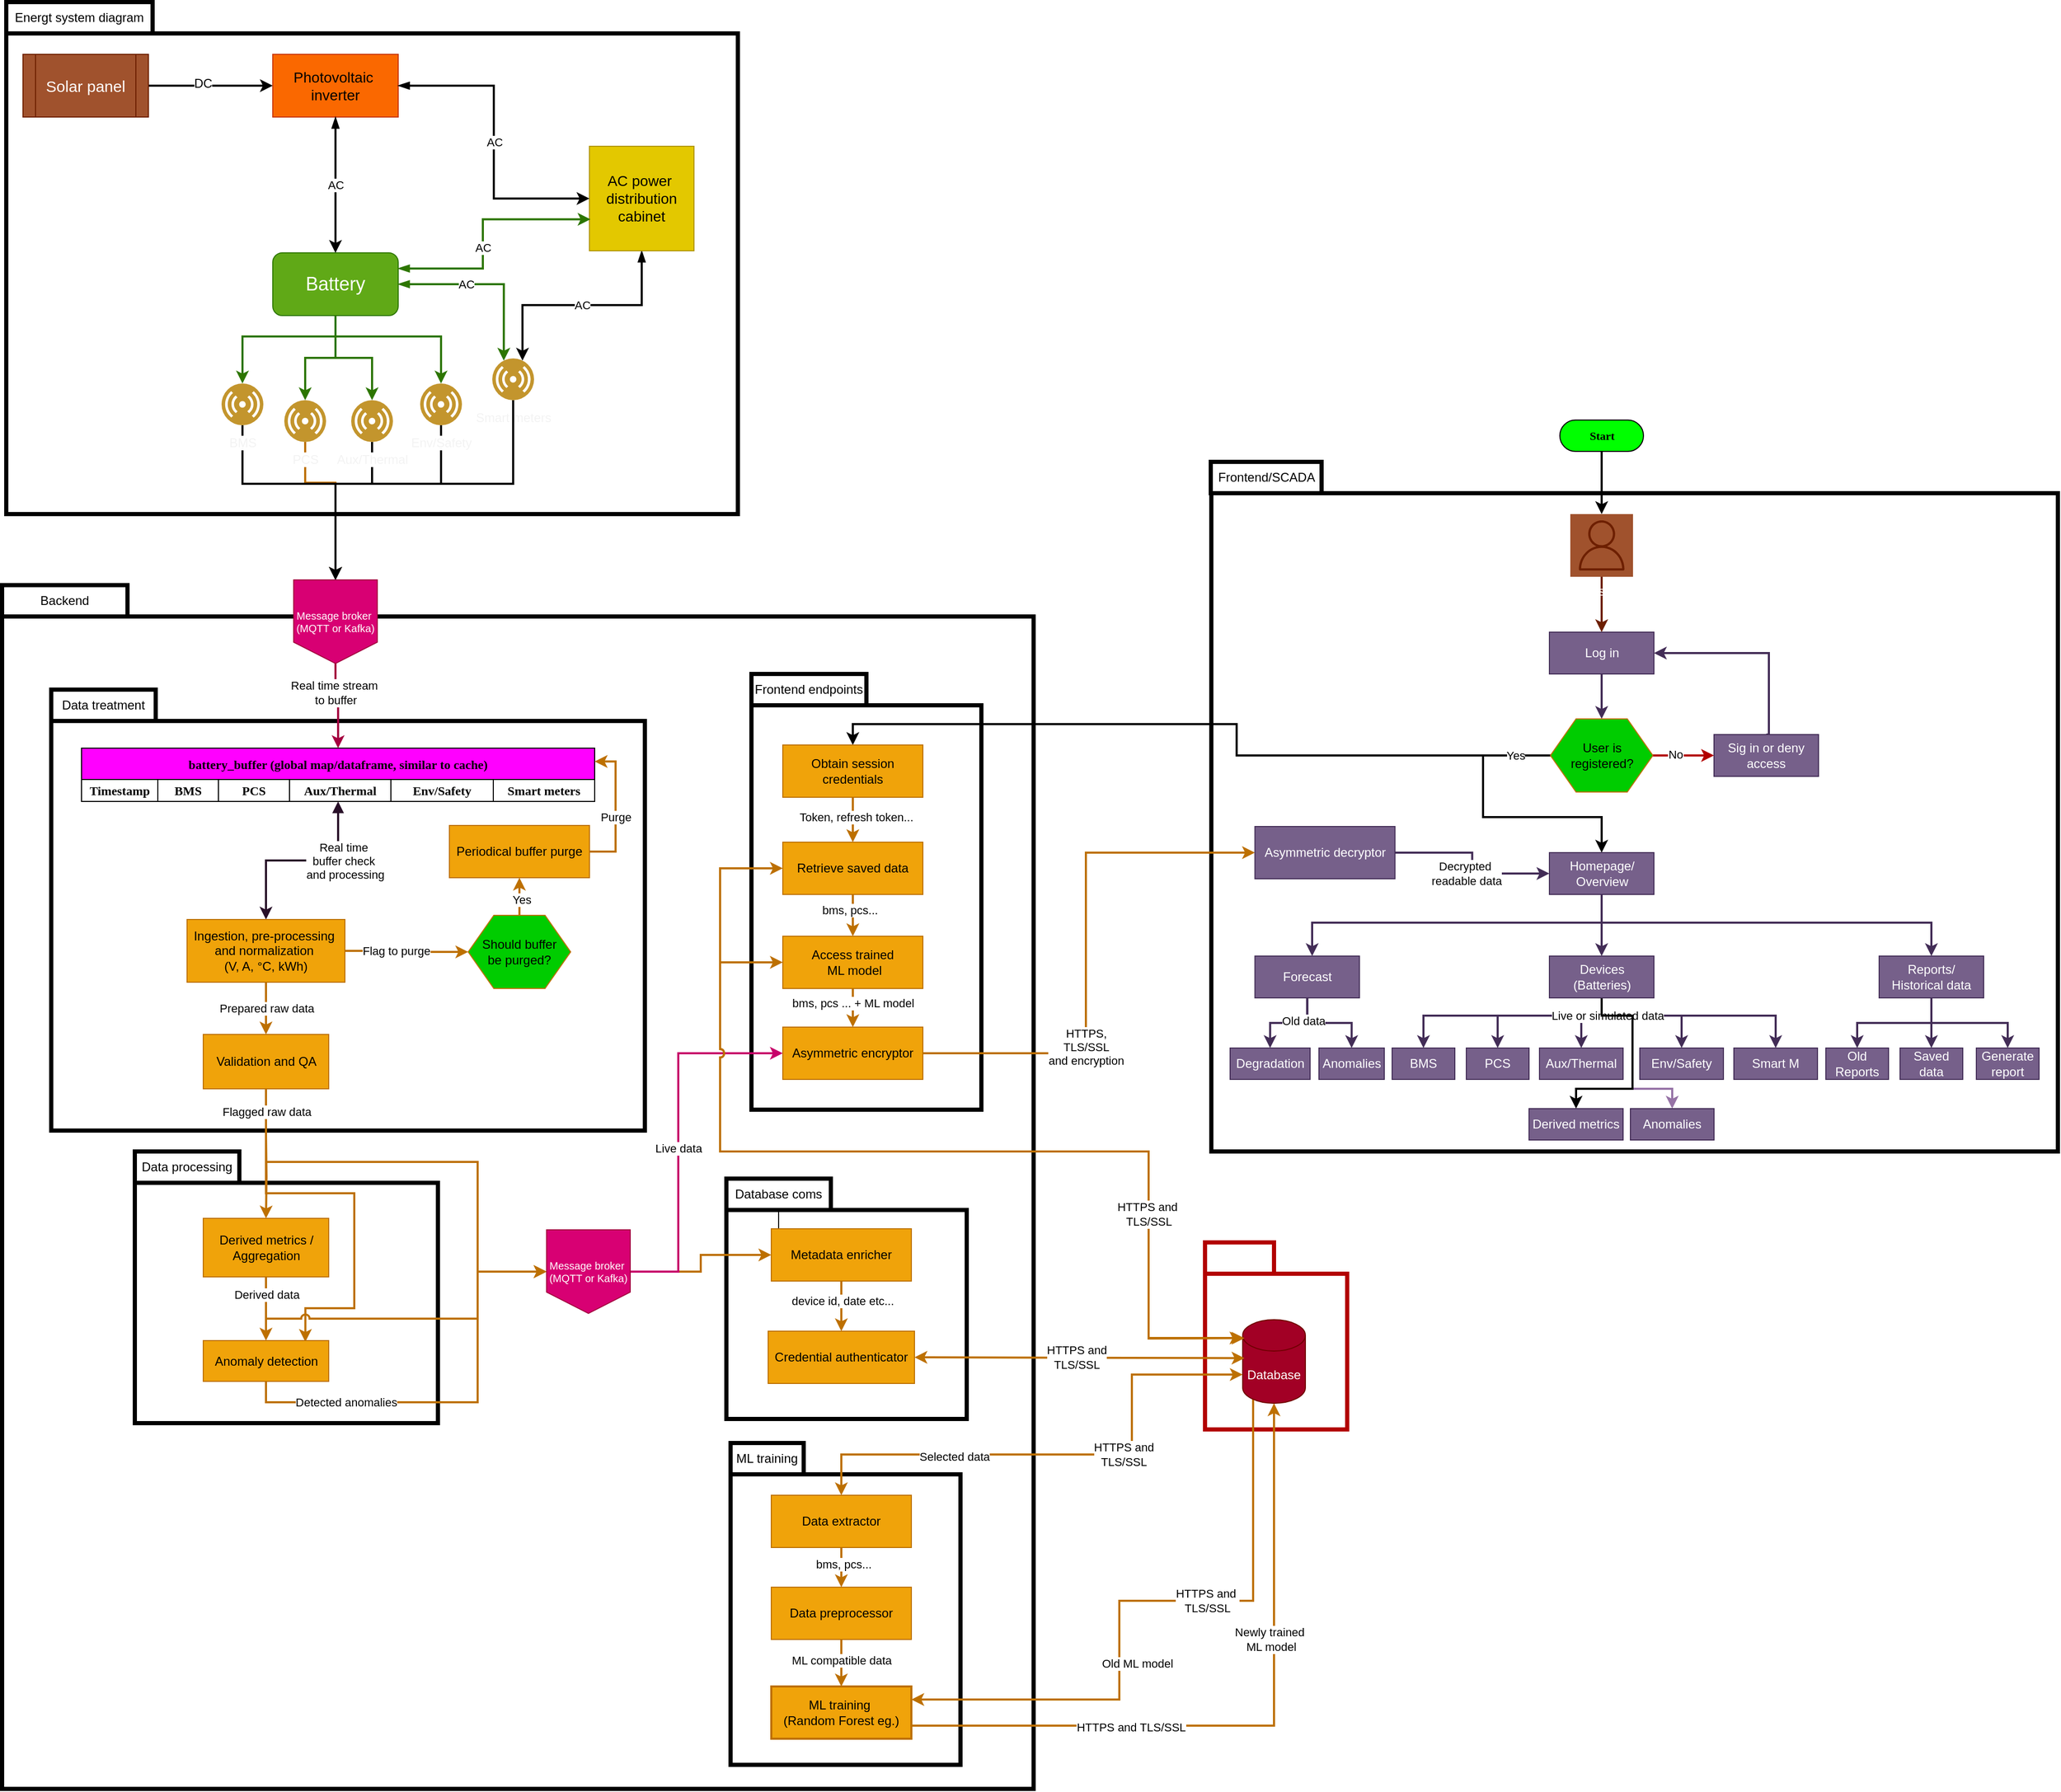 <mxfile version="27.0.9">
  <diagram id="Y-wKTUxhbntM-42to69_" name="Page-1">
    <mxGraphModel dx="764" dy="522" grid="1" gridSize="10" guides="1" tooltips="1" connect="1" arrows="1" fold="1" page="1" pageScale="1" pageWidth="850" pageHeight="1100" background="none" math="0" shadow="0">
      <root>
        <mxCell id="0" />
        <mxCell id="1" parent="0" />
        <mxCell id="5ADZpt155D_v8VnB1yTr-1" value="" style="rounded=0;whiteSpace=wrap;html=1;fillColor=none;strokeColor=light-dark(#000000,#AAB318);strokeWidth=4;" vertex="1" parent="1">
          <mxGeometry x="320" y="808" width="987" height="1122" as="geometry" />
        </mxCell>
        <mxCell id="5ADZpt155D_v8VnB1yTr-2" value="" style="rounded=0;whiteSpace=wrap;html=1;fillColor=none;strokeColor=light-dark(#000000,#FAFF2C);strokeWidth=4;" vertex="1" parent="1">
          <mxGeometry x="1017" y="1629" width="220" height="278" as="geometry" />
        </mxCell>
        <mxCell id="5ADZpt155D_v8VnB1yTr-3" value="ML training" style="rounded=0;whiteSpace=wrap;html=1;fillColor=default;strokeColor=light-dark(#000000,#ECF821);strokeWidth=4;" vertex="1" parent="1">
          <mxGeometry x="1017" y="1599" width="70" height="30" as="geometry" />
        </mxCell>
        <mxCell id="5ADZpt155D_v8VnB1yTr-4" value="" style="rounded=0;whiteSpace=wrap;html=1;fillColor=none;strokeColor=light-dark(#000000,#FAFF2C);strokeWidth=4;" vertex="1" parent="1">
          <mxGeometry x="1037" y="893" width="220" height="387" as="geometry" />
        </mxCell>
        <mxCell id="5ADZpt155D_v8VnB1yTr-5" value="Frontend endpoints" style="rounded=0;whiteSpace=wrap;html=1;fillColor=default;strokeColor=light-dark(#000000,#ECF821);strokeWidth=4;" vertex="1" parent="1">
          <mxGeometry x="1037" y="863" width="110" height="30" as="geometry" />
        </mxCell>
        <mxCell id="5ADZpt155D_v8VnB1yTr-6" value="" style="rounded=0;whiteSpace=wrap;html=1;fillColor=none;strokeColor=default;strokeWidth=4;" vertex="1" parent="1">
          <mxGeometry x="1477" y="690" width="810" height="630" as="geometry" />
        </mxCell>
        <mxCell id="5ADZpt155D_v8VnB1yTr-7" value="" style="rounded=0;whiteSpace=wrap;html=1;fillColor=none;strokeColor=#B20000;strokeWidth=4;fontColor=#ffffff;" vertex="1" parent="1">
          <mxGeometry x="1471" y="1437" width="136" height="149" as="geometry" />
        </mxCell>
        <mxCell id="5ADZpt155D_v8VnB1yTr-8" value="Database" style="rounded=0;whiteSpace=wrap;html=1;fillColor=none;strokeColor=#B20000;strokeWidth=4;fontColor=#ffffff;" vertex="1" parent="1">
          <mxGeometry x="1471" y="1407" width="66" height="30" as="geometry" />
        </mxCell>
        <mxCell id="5ADZpt155D_v8VnB1yTr-9" value="" style="rounded=0;whiteSpace=wrap;html=1;fillColor=none;strokeColor=light-dark(#000000,#FAFF2C);strokeWidth=4;" vertex="1" parent="1">
          <mxGeometry x="1013" y="1376" width="230" height="200" as="geometry" />
        </mxCell>
        <mxCell id="5ADZpt155D_v8VnB1yTr-10" value="" style="edgeStyle=orthogonalEdgeStyle;rounded=0;orthogonalLoop=1;jettySize=auto;html=1;" edge="1" parent="1" source="5ADZpt155D_v8VnB1yTr-11" target="5ADZpt155D_v8VnB1yTr-81">
          <mxGeometry relative="1" as="geometry" />
        </mxCell>
        <mxCell id="5ADZpt155D_v8VnB1yTr-11" value="Database coms" style="rounded=0;whiteSpace=wrap;html=1;fillColor=default;strokeColor=light-dark(#000000,#ECF821);strokeWidth=4;" vertex="1" parent="1">
          <mxGeometry x="1013" y="1346" width="100" height="30" as="geometry" />
        </mxCell>
        <mxCell id="5ADZpt155D_v8VnB1yTr-12" style="edgeStyle=orthogonalEdgeStyle;rounded=0;orthogonalLoop=1;jettySize=auto;html=1;strokeColor=light-dark(#BD7000,#C7006A);strokeWidth=2;entryX=0;entryY=0.5;entryDx=0;entryDy=0;" edge="1" parent="1" source="5ADZpt155D_v8VnB1yTr-60" target="5ADZpt155D_v8VnB1yTr-74">
          <mxGeometry relative="1" as="geometry">
            <mxPoint x="837" y="1410" as="targetPoint" />
            <Array as="points">
              <mxPoint x="572" y="1330" />
              <mxPoint x="775" y="1330" />
              <mxPoint x="775" y="1435" />
            </Array>
          </mxGeometry>
        </mxCell>
        <mxCell id="5ADZpt155D_v8VnB1yTr-13" value="" style="rounded=0;whiteSpace=wrap;html=1;fillColor=none;strokeColor=light-dark(#000000,#FAFF2C);strokeWidth=4;" vertex="1" parent="1">
          <mxGeometry x="447" y="1350" width="290" height="230" as="geometry" />
        </mxCell>
        <mxCell id="5ADZpt155D_v8VnB1yTr-14" value="Data processing" style="rounded=0;whiteSpace=wrap;html=1;fillColor=default;strokeColor=light-dark(#000000,#ECF821);strokeWidth=4;" vertex="1" parent="1">
          <mxGeometry x="447" y="1320" width="100" height="30" as="geometry" />
        </mxCell>
        <mxCell id="5ADZpt155D_v8VnB1yTr-15" value="" style="rounded=0;whiteSpace=wrap;html=1;fillColor=none;strokeColor=light-dark(#000000,#FAFF2C);strokeWidth=4;" vertex="1" parent="1">
          <mxGeometry x="367" y="908" width="568" height="392" as="geometry" />
        </mxCell>
        <mxCell id="5ADZpt155D_v8VnB1yTr-16" value="Data treatment" style="rounded=0;whiteSpace=wrap;html=1;fillColor=default;strokeColor=light-dark(#000000,#ECF821);strokeWidth=4;" vertex="1" parent="1">
          <mxGeometry x="367" y="878" width="100" height="30" as="geometry" />
        </mxCell>
        <mxCell id="5ADZpt155D_v8VnB1yTr-17" value="" style="rounded=0;whiteSpace=wrap;html=1;fillColor=none;strokeColor=light-dark(#000000,#00FF04);strokeWidth=4;" vertex="1" parent="1">
          <mxGeometry x="324" y="250" width="700" height="460" as="geometry" />
        </mxCell>
        <mxCell id="5ADZpt155D_v8VnB1yTr-18" style="edgeStyle=orthogonalEdgeStyle;rounded=0;orthogonalLoop=1;jettySize=auto;html=1;entryX=0.5;entryY=0;entryDx=0;entryDy=0;strokeColor=light-dark(#000000,#C2932E);strokeWidth=2;" edge="1" parent="1" source="5ADZpt155D_v8VnB1yTr-19" target="5ADZpt155D_v8VnB1yTr-42">
          <mxGeometry relative="1" as="geometry">
            <Array as="points">
              <mxPoint x="550" y="681" />
              <mxPoint x="639" y="681" />
            </Array>
          </mxGeometry>
        </mxCell>
        <mxCell id="5ADZpt155D_v8VnB1yTr-19" value="BMS" style="image;aspect=fixed;perimeter=ellipsePerimeter;html=1;align=center;shadow=0;dashed=0;fontColor=#F3F3F3;labelBackgroundColor=default;fontSize=12;spacingTop=3;image=img/lib/ibm/users/sensor.svg;" vertex="1" parent="1">
          <mxGeometry x="530" y="585" width="40" height="40" as="geometry" />
        </mxCell>
        <mxCell id="5ADZpt155D_v8VnB1yTr-20" style="edgeStyle=orthogonalEdgeStyle;rounded=0;orthogonalLoop=1;jettySize=auto;html=1;entryX=0.5;entryY=0;entryDx=0;entryDy=0;strokeWidth=2;fillColor=#f0a30a;strokeColor=light-dark(#BD7000,#C2932E);" edge="1" parent="1" source="5ADZpt155D_v8VnB1yTr-21" target="5ADZpt155D_v8VnB1yTr-42">
          <mxGeometry relative="1" as="geometry">
            <Array as="points">
              <mxPoint x="610" y="680" />
              <mxPoint x="639" y="680" />
            </Array>
          </mxGeometry>
        </mxCell>
        <mxCell id="5ADZpt155D_v8VnB1yTr-21" value="PCS" style="image;aspect=fixed;perimeter=ellipsePerimeter;html=1;align=center;shadow=0;dashed=0;fontColor=#F3F3F3;labelBackgroundColor=default;fontSize=12;spacingTop=3;image=img/lib/ibm/users/sensor.svg;" vertex="1" parent="1">
          <mxGeometry x="590" y="601" width="40" height="40" as="geometry" />
        </mxCell>
        <mxCell id="5ADZpt155D_v8VnB1yTr-22" style="edgeStyle=orthogonalEdgeStyle;rounded=0;orthogonalLoop=1;jettySize=auto;html=1;entryX=0.5;entryY=0;entryDx=0;entryDy=0;strokeColor=light-dark(#000000,#C2932E);strokeWidth=2;" edge="1" parent="1" source="5ADZpt155D_v8VnB1yTr-23" target="5ADZpt155D_v8VnB1yTr-42">
          <mxGeometry relative="1" as="geometry">
            <Array as="points">
              <mxPoint x="607" y="681" />
              <mxPoint x="572" y="681" />
            </Array>
          </mxGeometry>
        </mxCell>
        <mxCell id="5ADZpt155D_v8VnB1yTr-23" value="Aux/Thermal" style="image;aspect=fixed;perimeter=ellipsePerimeter;html=1;align=center;shadow=0;dashed=0;fontColor=#F3F3F3;labelBackgroundColor=default;fontSize=12;spacingTop=3;image=img/lib/ibm/users/sensor.svg;" vertex="1" parent="1">
          <mxGeometry x="654" y="601" width="40" height="40" as="geometry" />
        </mxCell>
        <mxCell id="5ADZpt155D_v8VnB1yTr-24" style="edgeStyle=orthogonalEdgeStyle;rounded=0;orthogonalLoop=1;jettySize=auto;html=1;entryX=0.5;entryY=0;entryDx=0;entryDy=0;strokeColor=light-dark(#000000,#C2932E);strokeWidth=2;" edge="1" parent="1" source="5ADZpt155D_v8VnB1yTr-25" target="5ADZpt155D_v8VnB1yTr-42">
          <mxGeometry relative="1" as="geometry">
            <Array as="points">
              <mxPoint x="673" y="681" />
              <mxPoint x="572" y="681" />
            </Array>
          </mxGeometry>
        </mxCell>
        <mxCell id="5ADZpt155D_v8VnB1yTr-25" value="Env/Safety" style="image;aspect=fixed;perimeter=ellipsePerimeter;html=1;align=center;shadow=0;dashed=0;fontColor=#F3F3F3;labelBackgroundColor=default;fontSize=12;spacingTop=3;image=img/lib/ibm/users/sensor.svg;" vertex="1" parent="1">
          <mxGeometry x="720" y="585" width="40" height="40" as="geometry" />
        </mxCell>
        <mxCell id="5ADZpt155D_v8VnB1yTr-26" value="Smart meters" style="image;aspect=fixed;perimeter=ellipsePerimeter;html=1;align=center;shadow=0;dashed=0;fontColor=#F3F3F3;labelBackgroundColor=default;fontSize=12;spacingTop=3;image=img/lib/ibm/users/sensor.svg;" vertex="1" parent="1">
          <mxGeometry x="789" y="561" width="40" height="40" as="geometry" />
        </mxCell>
        <mxCell id="5ADZpt155D_v8VnB1yTr-27" value="Real time&amp;nbsp;&lt;div&gt;buffer check&amp;nbsp;&lt;/div&gt;&lt;div&gt;and processing&lt;/div&gt;" style="edgeStyle=orthogonalEdgeStyle;rounded=0;orthogonalLoop=1;jettySize=auto;html=1;entryX=0.5;entryY=0;entryDx=0;entryDy=0;strokeColor=light-dark(#291029,#FF00FF);strokeWidth=2;startArrow=block;startFill=1;" edge="1" parent="1" source="5ADZpt155D_v8VnB1yTr-28" target="5ADZpt155D_v8VnB1yTr-46">
          <mxGeometry x="-0.379" y="-5" relative="1" as="geometry">
            <mxPoint x="6" y="5" as="offset" />
          </mxGeometry>
        </mxCell>
        <mxCell id="5ADZpt155D_v8VnB1yTr-28" value="battery_buffer (global map/dataframe, similar to cache)" style="shape=table;startSize=30;container=1;collapsible=0;childLayout=tableLayout;strokeColor=default;fontSize=12;fillColor=#FF00FF;fontFamily=Tahoma;fontStyle=1;strokeWidth=1;" vertex="1" parent="1">
          <mxGeometry x="396" y="934" width="491" height="51" as="geometry" />
        </mxCell>
        <mxCell id="5ADZpt155D_v8VnB1yTr-29" value="" style="shape=tableRow;horizontal=0;startSize=0;swimlaneHead=0;swimlaneBody=0;strokeColor=inherit;top=0;left=0;bottom=0;right=0;collapsible=0;dropTarget=0;fillColor=none;points=[[0,0.5],[1,0.5]];portConstraint=eastwest;fontSize=12;fontFamily=Tahoma;fontStyle=1" vertex="1" parent="5ADZpt155D_v8VnB1yTr-28">
          <mxGeometry y="30" width="491" height="21" as="geometry" />
        </mxCell>
        <mxCell id="5ADZpt155D_v8VnB1yTr-30" value="Timestamp" style="shape=partialRectangle;html=1;whiteSpace=wrap;connectable=0;strokeColor=inherit;overflow=hidden;fillColor=none;top=0;left=0;bottom=0;right=0;pointerEvents=1;fontSize=12;fontFamily=Tahoma;fontStyle=1" vertex="1" parent="5ADZpt155D_v8VnB1yTr-29">
          <mxGeometry width="73" height="21" as="geometry">
            <mxRectangle width="73" height="21" as="alternateBounds" />
          </mxGeometry>
        </mxCell>
        <mxCell id="5ADZpt155D_v8VnB1yTr-31" value="&lt;strong data-end=&quot;372&quot; data-start=&quot;365&quot;&gt;BMS&lt;/strong&gt;" style="shape=partialRectangle;html=1;whiteSpace=wrap;connectable=0;strokeColor=inherit;overflow=hidden;fillColor=none;top=0;left=0;bottom=0;right=0;pointerEvents=1;fontSize=12;fontFamily=Tahoma;fontStyle=1" vertex="1" parent="5ADZpt155D_v8VnB1yTr-29">
          <mxGeometry x="73" width="58" height="21" as="geometry">
            <mxRectangle width="58" height="21" as="alternateBounds" />
          </mxGeometry>
        </mxCell>
        <mxCell id="5ADZpt155D_v8VnB1yTr-32" value="PCS" style="shape=partialRectangle;html=1;whiteSpace=wrap;connectable=0;strokeColor=inherit;overflow=hidden;fillColor=none;top=0;left=0;bottom=0;right=0;pointerEvents=1;fontSize=12;fontFamily=Tahoma;fontStyle=1" vertex="1" parent="5ADZpt155D_v8VnB1yTr-29">
          <mxGeometry x="131" width="68" height="21" as="geometry">
            <mxRectangle width="68" height="21" as="alternateBounds" />
          </mxGeometry>
        </mxCell>
        <mxCell id="5ADZpt155D_v8VnB1yTr-33" value="Aux/Thermal" style="shape=partialRectangle;html=1;whiteSpace=wrap;connectable=1;strokeColor=inherit;overflow=hidden;fillColor=none;top=0;left=0;bottom=0;right=0;pointerEvents=1;fontSize=12;movable=1;resizable=1;rotatable=1;deletable=1;editable=1;locked=0;flipH=1;flipV=1;fontFamily=Tahoma;fontStyle=1" vertex="1" parent="5ADZpt155D_v8VnB1yTr-29">
          <mxGeometry x="199" width="97" height="21" as="geometry">
            <mxRectangle width="97" height="21" as="alternateBounds" />
          </mxGeometry>
        </mxCell>
        <mxCell id="5ADZpt155D_v8VnB1yTr-34" value="Env/Safety" style="shape=partialRectangle;html=1;whiteSpace=wrap;connectable=1;strokeColor=inherit;overflow=hidden;fillColor=none;top=0;left=0;bottom=0;right=0;pointerEvents=1;fontSize=12;movable=1;resizable=1;rotatable=1;deletable=1;editable=1;locked=0;flipH=1;flipV=1;fontFamily=Tahoma;fontStyle=1" vertex="1" parent="5ADZpt155D_v8VnB1yTr-29">
          <mxGeometry x="296" width="98" height="21" as="geometry">
            <mxRectangle width="98" height="21" as="alternateBounds" />
          </mxGeometry>
        </mxCell>
        <mxCell id="5ADZpt155D_v8VnB1yTr-35" value="Smart meters" style="shape=partialRectangle;html=1;whiteSpace=wrap;connectable=1;strokeColor=inherit;overflow=hidden;fillColor=none;top=0;left=0;bottom=0;right=0;pointerEvents=1;fontSize=12;movable=1;resizable=1;rotatable=1;deletable=1;editable=1;locked=0;flipH=1;flipV=1;fontFamily=Tahoma;fontStyle=1" vertex="1" parent="5ADZpt155D_v8VnB1yTr-29">
          <mxGeometry x="394" width="97" height="21" as="geometry">
            <mxRectangle width="97" height="21" as="alternateBounds" />
          </mxGeometry>
        </mxCell>
        <mxCell id="5ADZpt155D_v8VnB1yTr-36" style="edgeStyle=orthogonalEdgeStyle;rounded=0;orthogonalLoop=1;jettySize=auto;html=1;entryX=0.5;entryY=0;entryDx=0;entryDy=0;fontSize=11;strokeWidth=2;fillColor=#60a917;strokeColor=#2D7600;" edge="1" parent="1" source="5ADZpt155D_v8VnB1yTr-40" target="5ADZpt155D_v8VnB1yTr-25">
          <mxGeometry relative="1" as="geometry">
            <Array as="points">
              <mxPoint x="639" y="540" />
              <mxPoint x="740" y="540" />
            </Array>
          </mxGeometry>
        </mxCell>
        <mxCell id="5ADZpt155D_v8VnB1yTr-37" style="edgeStyle=orthogonalEdgeStyle;rounded=0;orthogonalLoop=1;jettySize=auto;html=1;entryX=0.5;entryY=0;entryDx=0;entryDy=0;fontSize=11;strokeWidth=2;fillColor=#60a917;strokeColor=#2D7600;" edge="1" parent="1" source="5ADZpt155D_v8VnB1yTr-40" target="5ADZpt155D_v8VnB1yTr-23">
          <mxGeometry relative="1" as="geometry" />
        </mxCell>
        <mxCell id="5ADZpt155D_v8VnB1yTr-38" style="edgeStyle=orthogonalEdgeStyle;rounded=0;orthogonalLoop=1;jettySize=auto;html=1;entryX=0.5;entryY=0;entryDx=0;entryDy=0;fontSize=11;strokeWidth=2;fillColor=#60a917;strokeColor=#2D7600;" edge="1" parent="1" source="5ADZpt155D_v8VnB1yTr-40" target="5ADZpt155D_v8VnB1yTr-21">
          <mxGeometry relative="1" as="geometry" />
        </mxCell>
        <mxCell id="5ADZpt155D_v8VnB1yTr-39" style="edgeStyle=orthogonalEdgeStyle;rounded=0;orthogonalLoop=1;jettySize=auto;html=1;entryX=0.5;entryY=0;entryDx=0;entryDy=0;fontSize=11;strokeWidth=2;fillColor=#60a917;strokeColor=#2D7600;" edge="1" parent="1" source="5ADZpt155D_v8VnB1yTr-40" target="5ADZpt155D_v8VnB1yTr-19">
          <mxGeometry relative="1" as="geometry">
            <Array as="points">
              <mxPoint x="639" y="540" />
              <mxPoint x="550" y="540" />
            </Array>
          </mxGeometry>
        </mxCell>
        <mxCell id="5ADZpt155D_v8VnB1yTr-40" value="Battery" style="rounded=1;whiteSpace=wrap;html=1;fillColor=#60a917;fontColor=#ffffff;strokeColor=#2D7600;fontSize=18;" vertex="1" parent="1">
          <mxGeometry x="579" y="460" width="120" height="60" as="geometry" />
        </mxCell>
        <mxCell id="5ADZpt155D_v8VnB1yTr-41" value="Real time stream&amp;nbsp;&lt;div&gt;to buffer&lt;/div&gt;" style="edgeStyle=orthogonalEdgeStyle;rounded=0;orthogonalLoop=1;jettySize=auto;html=1;strokeWidth=2;fillColor=#d80073;strokeColor=#A50040;" edge="1" parent="1" source="5ADZpt155D_v8VnB1yTr-42" target="5ADZpt155D_v8VnB1yTr-28">
          <mxGeometry x="-0.333" relative="1" as="geometry">
            <mxPoint as="offset" />
          </mxGeometry>
        </mxCell>
        <mxCell id="5ADZpt155D_v8VnB1yTr-42" value="Message broker&amp;nbsp;&lt;div&gt;(MQTT or Kafka)&lt;/div&gt;" style="shape=offPageConnector;whiteSpace=wrap;html=1;fillColor=#d80073;fontColor=#ffffff;strokeColor=#A50040;fontSize=10;size=0.256;" vertex="1" parent="1">
          <mxGeometry x="599" y="773" width="80" height="80" as="geometry" />
        </mxCell>
        <mxCell id="5ADZpt155D_v8VnB1yTr-43" value="Prepared raw data" style="edgeStyle=orthogonalEdgeStyle;rounded=0;orthogonalLoop=1;jettySize=auto;html=1;strokeWidth=2;fillColor=#f0a30a;strokeColor=#BD7000;" edge="1" parent="1" source="5ADZpt155D_v8VnB1yTr-46" target="5ADZpt155D_v8VnB1yTr-60">
          <mxGeometry relative="1" as="geometry" />
        </mxCell>
        <mxCell id="5ADZpt155D_v8VnB1yTr-44" style="edgeStyle=orthogonalEdgeStyle;rounded=0;orthogonalLoop=1;jettySize=auto;html=1;entryX=0;entryY=0.5;entryDx=0;entryDy=0;fillColor=#f0a30a;strokeColor=#BD7000;strokeWidth=2;" edge="1" parent="1" source="5ADZpt155D_v8VnB1yTr-46" target="5ADZpt155D_v8VnB1yTr-78">
          <mxGeometry relative="1" as="geometry" />
        </mxCell>
        <mxCell id="5ADZpt155D_v8VnB1yTr-45" value="Flag to purge" style="edgeLabel;html=1;align=center;verticalAlign=middle;resizable=0;points=[];" vertex="1" connectable="0" parent="5ADZpt155D_v8VnB1yTr-44">
          <mxGeometry x="-0.108" y="-2" relative="1" as="geometry">
            <mxPoint x="-4" y="-2" as="offset" />
          </mxGeometry>
        </mxCell>
        <mxCell id="5ADZpt155D_v8VnB1yTr-46" value="Ingestion, pre-processing&amp;nbsp;&lt;div&gt;and normalization&amp;nbsp;&lt;div&gt;(V, A, °C, kWh)&lt;/div&gt;&lt;/div&gt;" style="rounded=0;whiteSpace=wrap;html=1;fillColor=#f0a30a;fontColor=#000000;strokeColor=#BD7000;" vertex="1" parent="1">
          <mxGeometry x="497" y="1098" width="151" height="60" as="geometry" />
        </mxCell>
        <mxCell id="5ADZpt155D_v8VnB1yTr-47" style="edgeStyle=orthogonalEdgeStyle;rounded=0;orthogonalLoop=1;jettySize=auto;html=1;entryX=0;entryY=0.5;entryDx=0;entryDy=0;strokeColor=light-dark(#000000,#A0522D);fillColor=#a0522d;strokeWidth=2;startArrow=none;startFill=0;" edge="1" parent="1" source="5ADZpt155D_v8VnB1yTr-49" target="5ADZpt155D_v8VnB1yTr-50">
          <mxGeometry relative="1" as="geometry" />
        </mxCell>
        <mxCell id="5ADZpt155D_v8VnB1yTr-48" value="DC" style="edgeLabel;html=1;align=center;verticalAlign=middle;resizable=0;points=[];fontSize=12;" vertex="1" connectable="0" parent="5ADZpt155D_v8VnB1yTr-47">
          <mxGeometry x="-0.149" y="3" relative="1" as="geometry">
            <mxPoint x="1" y="1" as="offset" />
          </mxGeometry>
        </mxCell>
        <mxCell id="5ADZpt155D_v8VnB1yTr-49" value="Solar panel" style="shape=process;whiteSpace=wrap;html=1;backgroundOutline=1;fillColor=#a0522d;fontColor=#ffffff;strokeColor=#6D1F00;fontSize=15;" vertex="1" parent="1">
          <mxGeometry x="340" y="270" width="120" height="60" as="geometry" />
        </mxCell>
        <mxCell id="5ADZpt155D_v8VnB1yTr-50" value="Photovoltaic&amp;nbsp;&lt;div&gt;inverter&lt;/div&gt;" style="rounded=0;whiteSpace=wrap;html=1;fontSize=14;fillColor=#fa6800;strokeColor=#C73500;fontColor=#000000;" vertex="1" parent="1">
          <mxGeometry x="579" y="270" width="120" height="60" as="geometry" />
        </mxCell>
        <mxCell id="5ADZpt155D_v8VnB1yTr-51" value="AC" style="edgeStyle=orthogonalEdgeStyle;rounded=0;orthogonalLoop=1;jettySize=auto;html=1;entryX=0.5;entryY=0;entryDx=0;entryDy=0;strokeColor=light-dark(#000000,#FA6800);fillColor=#a0522d;strokeWidth=2;startArrow=blockThin;startFill=1;exitX=0.5;exitY=1;exitDx=0;exitDy=0;" edge="1" parent="1" source="5ADZpt155D_v8VnB1yTr-50" target="5ADZpt155D_v8VnB1yTr-40">
          <mxGeometry relative="1" as="geometry">
            <mxPoint x="510" y="320" as="sourcePoint" />
            <mxPoint x="609" y="320" as="targetPoint" />
          </mxGeometry>
        </mxCell>
        <mxCell id="5ADZpt155D_v8VnB1yTr-52" value="AC" style="edgeStyle=orthogonalEdgeStyle;rounded=0;orthogonalLoop=1;jettySize=auto;html=1;entryX=0.75;entryY=0;entryDx=0;entryDy=0;strokeColor=light-dark(#000000,#E3C800);startArrow=blockThin;startFill=1;strokeWidth=2;exitX=0.5;exitY=1;exitDx=0;exitDy=0;" edge="1" parent="1" source="5ADZpt155D_v8VnB1yTr-53" target="5ADZpt155D_v8VnB1yTr-26">
          <mxGeometry relative="1" as="geometry">
            <Array as="points">
              <mxPoint x="932" y="510" />
              <mxPoint x="818" y="510" />
            </Array>
          </mxGeometry>
        </mxCell>
        <mxCell id="5ADZpt155D_v8VnB1yTr-53" value="AC power&amp;nbsp;&lt;div&gt;distribution cabinet&lt;/div&gt;" style="whiteSpace=wrap;html=1;aspect=fixed;fillColor=#e3c800;fontColor=#000000;strokeColor=#B09500;fontSize=14;" vertex="1" parent="1">
          <mxGeometry x="882" y="358" width="100" height="100" as="geometry" />
        </mxCell>
        <mxCell id="5ADZpt155D_v8VnB1yTr-54" value="AC" style="edgeStyle=orthogonalEdgeStyle;rounded=0;orthogonalLoop=1;jettySize=auto;html=1;entryX=0;entryY=0.5;entryDx=0;entryDy=0;strokeColor=light-dark(#000000,#FA6800);fillColor=#a0522d;strokeWidth=2;startArrow=blockThin;startFill=1;exitX=1;exitY=0.5;exitDx=0;exitDy=0;" edge="1" parent="1" source="5ADZpt155D_v8VnB1yTr-50" target="5ADZpt155D_v8VnB1yTr-53">
          <mxGeometry relative="1" as="geometry">
            <mxPoint x="720" y="370" as="sourcePoint" />
            <mxPoint x="720" y="480" as="targetPoint" />
          </mxGeometry>
        </mxCell>
        <mxCell id="5ADZpt155D_v8VnB1yTr-55" style="edgeStyle=orthogonalEdgeStyle;rounded=0;orthogonalLoop=1;jettySize=auto;html=1;strokeColor=light-dark(#000000,#C2932E);strokeWidth=2;exitX=0.5;exitY=1;exitDx=0;exitDy=0;entryX=0.5;entryY=0;entryDx=0;entryDy=0;" edge="1" parent="1" source="5ADZpt155D_v8VnB1yTr-26" target="5ADZpt155D_v8VnB1yTr-42">
          <mxGeometry relative="1" as="geometry">
            <mxPoint x="784" y="681" as="sourcePoint" />
            <mxPoint x="573" y="711" as="targetPoint" />
            <Array as="points">
              <mxPoint x="742" y="681" />
              <mxPoint x="572" y="681" />
            </Array>
          </mxGeometry>
        </mxCell>
        <mxCell id="5ADZpt155D_v8VnB1yTr-56" value="AC" style="edgeStyle=orthogonalEdgeStyle;rounded=0;orthogonalLoop=1;jettySize=auto;html=1;entryX=0.01;entryY=0.699;entryDx=0;entryDy=0;fontSize=11;strokeWidth=2;fillColor=#60a917;strokeColor=#2D7600;exitX=1;exitY=0.25;exitDx=0;exitDy=0;startArrow=blockThin;startFill=1;entryPerimeter=0;" edge="1" parent="1" source="5ADZpt155D_v8VnB1yTr-40" target="5ADZpt155D_v8VnB1yTr-53">
          <mxGeometry x="-0.116" relative="1" as="geometry">
            <mxPoint x="720" y="520" as="sourcePoint" />
            <mxPoint x="821" y="574" as="targetPoint" />
            <Array as="points">
              <mxPoint x="780" y="475" />
              <mxPoint x="780" y="428" />
            </Array>
            <mxPoint y="1" as="offset" />
          </mxGeometry>
        </mxCell>
        <mxCell id="5ADZpt155D_v8VnB1yTr-57" value="AC" style="edgeStyle=orthogonalEdgeStyle;rounded=0;orthogonalLoop=1;jettySize=auto;html=1;entryX=0.25;entryY=0;entryDx=0;entryDy=0;fontSize=11;strokeWidth=2;fillColor=#60a917;strokeColor=#2D7600;exitX=1;exitY=0.5;exitDx=0;exitDy=0;startArrow=blockThin;startFill=1;" edge="1" parent="1" source="5ADZpt155D_v8VnB1yTr-40" target="5ADZpt155D_v8VnB1yTr-26">
          <mxGeometry x="-0.253" relative="1" as="geometry">
            <mxPoint x="830" y="525" as="sourcePoint" />
            <mxPoint x="1002" y="480" as="targetPoint" />
            <Array as="points">
              <mxPoint x="800" y="490" />
            </Array>
            <mxPoint as="offset" />
          </mxGeometry>
        </mxCell>
        <mxCell id="5ADZpt155D_v8VnB1yTr-58" style="edgeStyle=orthogonalEdgeStyle;rounded=0;orthogonalLoop=1;jettySize=auto;html=1;entryX=0.814;entryY=0.032;entryDx=0;entryDy=0;entryPerimeter=0;fillColor=#f0a30a;strokeColor=#BD7000;strokeWidth=2;" edge="1" parent="1" source="5ADZpt155D_v8VnB1yTr-60" target="5ADZpt155D_v8VnB1yTr-65">
          <mxGeometry relative="1" as="geometry">
            <Array as="points">
              <mxPoint x="572" y="1360" />
              <mxPoint x="657" y="1360" />
              <mxPoint x="657" y="1470" />
              <mxPoint x="610" y="1470" />
            </Array>
          </mxGeometry>
        </mxCell>
        <mxCell id="5ADZpt155D_v8VnB1yTr-59" style="edgeStyle=orthogonalEdgeStyle;rounded=0;orthogonalLoop=1;jettySize=auto;html=1;fillColor=#f0a30a;strokeColor=light-dark(#BD7000,#C7006A);jumpStyle=arc;strokeWidth=2;entryX=0;entryY=0.5;entryDx=0;entryDy=0;" edge="1" parent="1" source="5ADZpt155D_v8VnB1yTr-62" target="5ADZpt155D_v8VnB1yTr-74">
          <mxGeometry relative="1" as="geometry">
            <mxPoint x="837" y="1440" as="targetPoint" />
            <Array as="points">
              <mxPoint x="572" y="1480" />
              <mxPoint x="775" y="1480" />
              <mxPoint x="775" y="1435" />
            </Array>
          </mxGeometry>
        </mxCell>
        <mxCell id="5ADZpt155D_v8VnB1yTr-60" value="&lt;div&gt;Validation and QA&lt;/div&gt;" style="rounded=0;whiteSpace=wrap;html=1;fillColor=#f0a30a;fontColor=#000000;strokeColor=#BD7000;" vertex="1" parent="1">
          <mxGeometry x="512.5" y="1208" width="120" height="52" as="geometry" />
        </mxCell>
        <mxCell id="5ADZpt155D_v8VnB1yTr-61" value="Derived data" style="edgeStyle=orthogonalEdgeStyle;rounded=0;orthogonalLoop=1;jettySize=auto;html=1;entryX=0.5;entryY=0;entryDx=0;entryDy=0;fillColor=#f0a30a;strokeColor=#BD7000;strokeWidth=2;" edge="1" parent="1" source="5ADZpt155D_v8VnB1yTr-62" target="5ADZpt155D_v8VnB1yTr-65">
          <mxGeometry x="-0.439" relative="1" as="geometry">
            <mxPoint as="offset" />
          </mxGeometry>
        </mxCell>
        <mxCell id="5ADZpt155D_v8VnB1yTr-62" value="&lt;div&gt;Derived metrics / Aggregation&lt;/div&gt;" style="rounded=0;whiteSpace=wrap;html=1;fillColor=#f0a30a;fontColor=#000000;strokeColor=#BD7000;" vertex="1" parent="1">
          <mxGeometry x="512.5" y="1384" width="120" height="56" as="geometry" />
        </mxCell>
        <mxCell id="5ADZpt155D_v8VnB1yTr-63" style="edgeStyle=orthogonalEdgeStyle;rounded=0;orthogonalLoop=1;jettySize=auto;html=1;strokeColor=light-dark(#BD7000,#C7006A);strokeWidth=2;entryX=0;entryY=0.5;entryDx=0;entryDy=0;" edge="1" parent="1" source="5ADZpt155D_v8VnB1yTr-65" target="5ADZpt155D_v8VnB1yTr-74">
          <mxGeometry relative="1" as="geometry">
            <mxPoint x="847" y="1460" as="targetPoint" />
            <Array as="points">
              <mxPoint x="573" y="1560" />
              <mxPoint x="775" y="1560" />
              <mxPoint x="775" y="1435" />
            </Array>
          </mxGeometry>
        </mxCell>
        <mxCell id="5ADZpt155D_v8VnB1yTr-64" value="Detected anomalies" style="edgeLabel;html=1;align=center;verticalAlign=middle;resizable=0;points=[];" vertex="1" connectable="0" parent="5ADZpt155D_v8VnB1yTr-63">
          <mxGeometry x="-0.206" y="-3" relative="1" as="geometry">
            <mxPoint x="-68" y="-3" as="offset" />
          </mxGeometry>
        </mxCell>
        <mxCell id="5ADZpt155D_v8VnB1yTr-65" value="&lt;div&gt;Anomaly detection&lt;/div&gt;" style="rounded=0;whiteSpace=wrap;html=1;fillColor=#f0a30a;fontColor=#000000;strokeColor=#BD7000;" vertex="1" parent="1">
          <mxGeometry x="512.5" y="1501" width="120" height="39" as="geometry" />
        </mxCell>
        <mxCell id="5ADZpt155D_v8VnB1yTr-66" value="Energt system diagram" style="rounded=0;whiteSpace=wrap;html=1;fillColor=none;strokeColor=light-dark(#000000,#00FF04);strokeWidth=4;" vertex="1" parent="1">
          <mxGeometry x="324" y="220" width="140" height="30" as="geometry" />
        </mxCell>
        <mxCell id="5ADZpt155D_v8VnB1yTr-67" value="Backend" style="rounded=0;whiteSpace=wrap;html=1;fillColor=none;strokeColor=light-dark(#000000,#AAB318);strokeWidth=4;" vertex="1" parent="1">
          <mxGeometry x="320" y="778" width="120" height="30" as="geometry" />
        </mxCell>
        <mxCell id="5ADZpt155D_v8VnB1yTr-68" style="edgeStyle=orthogonalEdgeStyle;rounded=0;orthogonalLoop=1;jettySize=auto;html=1;entryX=1;entryY=0.25;entryDx=0;entryDy=0;fillColor=#f0a30a;strokeColor=#BD7000;strokeWidth=2;" edge="1" parent="1" source="5ADZpt155D_v8VnB1yTr-70" target="5ADZpt155D_v8VnB1yTr-28">
          <mxGeometry relative="1" as="geometry">
            <Array as="points">
              <mxPoint x="907" y="1033" />
              <mxPoint x="907" y="947" />
            </Array>
          </mxGeometry>
        </mxCell>
        <mxCell id="5ADZpt155D_v8VnB1yTr-69" value="Purge" style="edgeLabel;html=1;align=center;verticalAlign=middle;resizable=0;points=[];" vertex="1" connectable="0" parent="5ADZpt155D_v8VnB1yTr-68">
          <mxGeometry x="0.026" y="4" relative="1" as="geometry">
            <mxPoint x="4" y="9" as="offset" />
          </mxGeometry>
        </mxCell>
        <mxCell id="5ADZpt155D_v8VnB1yTr-70" value="Periodical buffer purge" style="rounded=0;whiteSpace=wrap;html=1;fillColor=#f0a30a;fontColor=#000000;strokeColor=#BD7000;" vertex="1" parent="1">
          <mxGeometry x="748" y="1008" width="134" height="50" as="geometry" />
        </mxCell>
        <mxCell id="5ADZpt155D_v8VnB1yTr-71" style="edgeStyle=orthogonalEdgeStyle;rounded=0;orthogonalLoop=1;jettySize=auto;html=1;entryX=0;entryY=0.5;entryDx=0;entryDy=0;strokeWidth=2;strokeColor=light-dark(#BD7000,#C7006A);" edge="1" parent="1" source="5ADZpt155D_v8VnB1yTr-74" target="5ADZpt155D_v8VnB1yTr-81">
          <mxGeometry relative="1" as="geometry">
            <mxPoint x="1127" y="1420" as="targetPoint" />
          </mxGeometry>
        </mxCell>
        <mxCell id="5ADZpt155D_v8VnB1yTr-72" style="edgeStyle=orthogonalEdgeStyle;rounded=0;orthogonalLoop=1;jettySize=auto;html=1;entryX=0;entryY=0.5;entryDx=0;entryDy=0;strokeWidth=2;fillColor=#e51400;strokeColor=#C7006A;" edge="1" parent="1" source="5ADZpt155D_v8VnB1yTr-74" target="5ADZpt155D_v8VnB1yTr-132">
          <mxGeometry relative="1" as="geometry">
            <mxPoint x="1147" y="1260" as="targetPoint" />
            <Array as="points">
              <mxPoint x="967" y="1435" />
              <mxPoint x="967" y="1226" />
            </Array>
          </mxGeometry>
        </mxCell>
        <mxCell id="5ADZpt155D_v8VnB1yTr-73" value="Live data" style="edgeLabel;html=1;align=center;verticalAlign=middle;resizable=0;points=[];" vertex="1" connectable="0" parent="5ADZpt155D_v8VnB1yTr-72">
          <mxGeometry x="0.166" relative="1" as="geometry">
            <mxPoint y="43" as="offset" />
          </mxGeometry>
        </mxCell>
        <mxCell id="5ADZpt155D_v8VnB1yTr-74" value="Message broker&amp;nbsp;&lt;div&gt;(MQTT or Kafka)&lt;/div&gt;" style="shape=offPageConnector;whiteSpace=wrap;html=1;fillColor=#d80073;fontColor=#ffffff;strokeColor=#A50040;fontSize=10;size=0.256;" vertex="1" parent="1">
          <mxGeometry x="841" y="1395" width="80" height="80" as="geometry" />
        </mxCell>
        <mxCell id="5ADZpt155D_v8VnB1yTr-75" value="Flagged raw data" style="edgeStyle=orthogonalEdgeStyle;rounded=0;orthogonalLoop=1;jettySize=auto;html=1;entryX=0.5;entryY=0;entryDx=0;entryDy=0;fillColor=#f0a30a;strokeColor=#BD7000;strokeWidth=2;" edge="1" parent="1" target="5ADZpt155D_v8VnB1yTr-62">
          <mxGeometry x="-1" y="-21" relative="1" as="geometry">
            <mxPoint x="572.5" y="1303" as="sourcePoint" />
            <mxPoint x="572.5" y="1365" as="targetPoint" />
            <mxPoint x="21" y="-21" as="offset" />
          </mxGeometry>
        </mxCell>
        <mxCell id="5ADZpt155D_v8VnB1yTr-76" value="Yes" style="edgeStyle=orthogonalEdgeStyle;rounded=0;orthogonalLoop=1;jettySize=auto;html=1;entryX=0.5;entryY=1;entryDx=0;entryDy=0;strokeWidth=2;fillColor=#f0a30a;strokeColor=light-dark(#BD7000,#00CC00);" edge="1" parent="1" source="5ADZpt155D_v8VnB1yTr-78" target="5ADZpt155D_v8VnB1yTr-70">
          <mxGeometry x="-0.302" y="-2" relative="1" as="geometry">
            <mxPoint as="offset" />
          </mxGeometry>
        </mxCell>
        <mxCell id="5ADZpt155D_v8VnB1yTr-77" style="edgeStyle=orthogonalEdgeStyle;rounded=0;orthogonalLoop=1;jettySize=auto;html=1;entryX=0.5;entryY=0;entryDx=0;entryDy=0;strokeColor=light-dark(#000000,#00CC00);strokeWidth=2;" edge="1" parent="1" source="5ADZpt155D_v8VnB1yTr-94" target="5ADZpt155D_v8VnB1yTr-98">
          <mxGeometry relative="1" as="geometry">
            <Array as="points">
              <mxPoint x="1737" y="941" />
              <mxPoint x="1737" y="1000" />
              <mxPoint x="1850" y="1000" />
            </Array>
          </mxGeometry>
        </mxCell>
        <mxCell id="5ADZpt155D_v8VnB1yTr-78" value="&lt;div&gt;Should buffer&lt;/div&gt;&lt;div&gt;be purged?&lt;/div&gt;" style="shape=hexagon;perimeter=hexagonPerimeter2;whiteSpace=wrap;html=1;size=0.25;fontFamily=Helvetica;fontSize=12;fontStyle=0;fillColor=#00CC00;fontColor=#000000;strokeColor=light-dark(#BD7000,#009900);" vertex="1" parent="1">
          <mxGeometry x="766" y="1094" width="98" height="70" as="geometry" />
        </mxCell>
        <mxCell id="5ADZpt155D_v8VnB1yTr-79" style="edgeStyle=orthogonalEdgeStyle;rounded=0;orthogonalLoop=1;jettySize=auto;html=1;entryX=0.5;entryY=0;entryDx=0;entryDy=0;strokeWidth=2;strokeColor=#BD7000;fillColor=#f0a30a;" edge="1" parent="1" source="5ADZpt155D_v8VnB1yTr-81" target="5ADZpt155D_v8VnB1yTr-82">
          <mxGeometry relative="1" as="geometry" />
        </mxCell>
        <mxCell id="5ADZpt155D_v8VnB1yTr-80" value="device id, date etc..." style="edgeLabel;html=1;align=center;verticalAlign=middle;resizable=0;points=[];" vertex="1" connectable="0" parent="5ADZpt155D_v8VnB1yTr-79">
          <mxGeometry x="-0.212" y="1" relative="1" as="geometry">
            <mxPoint as="offset" />
          </mxGeometry>
        </mxCell>
        <mxCell id="5ADZpt155D_v8VnB1yTr-81" value="Metadata enricher" style="rounded=0;whiteSpace=wrap;html=1;fillColor=#f0a30a;fontColor=#000000;strokeColor=#BD7000;" vertex="1" parent="1">
          <mxGeometry x="1056" y="1394" width="134" height="50" as="geometry" />
        </mxCell>
        <mxCell id="5ADZpt155D_v8VnB1yTr-82" value="Credential authenticator" style="rounded=0;whiteSpace=wrap;html=1;fillColor=#f0a30a;fontColor=#000000;strokeColor=#BD7000;" vertex="1" parent="1">
          <mxGeometry x="1053" y="1492" width="140" height="50" as="geometry" />
        </mxCell>
        <mxCell id="5ADZpt155D_v8VnB1yTr-83" style="edgeStyle=orthogonalEdgeStyle;rounded=0;orthogonalLoop=1;jettySize=auto;html=1;entryX=1;entryY=0.25;entryDx=0;entryDy=0;exitX=0.286;exitY=0.936;exitDx=0;exitDy=0;exitPerimeter=0;fillColor=#f0a30a;strokeColor=#BD7000;strokeWidth=2;" edge="1" parent="1" source="5ADZpt155D_v8VnB1yTr-86" target="5ADZpt155D_v8VnB1yTr-146">
          <mxGeometry relative="1" as="geometry">
            <Array as="points">
              <mxPoint x="1517" y="1556" />
              <mxPoint x="1517" y="1750" />
              <mxPoint x="1389" y="1750" />
              <mxPoint x="1389" y="1845" />
            </Array>
          </mxGeometry>
        </mxCell>
        <mxCell id="5ADZpt155D_v8VnB1yTr-84" value="Old ML model" style="edgeLabel;html=1;align=center;verticalAlign=middle;resizable=0;points=[];" vertex="1" connectable="0" parent="5ADZpt155D_v8VnB1yTr-83">
          <mxGeometry x="-0.214" y="-3" relative="1" as="geometry">
            <mxPoint x="-68" y="63" as="offset" />
          </mxGeometry>
        </mxCell>
        <mxCell id="5ADZpt155D_v8VnB1yTr-85" value="HTTPS and&amp;nbsp;&lt;div&gt;TLS/SSL&lt;/div&gt;" style="edgeLabel;html=1;align=center;verticalAlign=middle;resizable=0;points=[];" vertex="1" connectable="0" parent="5ADZpt155D_v8VnB1yTr-83">
          <mxGeometry x="-0.292" y="3" relative="1" as="geometry">
            <mxPoint x="-25" y="-3" as="offset" />
          </mxGeometry>
        </mxCell>
        <mxCell id="5ADZpt155D_v8VnB1yTr-86" value="Database" style="shape=cylinder3;whiteSpace=wrap;html=1;boundedLbl=1;backgroundOutline=1;size=15;fontSize=12;fillColor=#a20025;strokeColor=#6F0000;fontColor=#ffffff;" vertex="1" parent="1">
          <mxGeometry x="1507" y="1481" width="60" height="80" as="geometry" />
        </mxCell>
        <mxCell id="5ADZpt155D_v8VnB1yTr-87" value="HTTPS and&lt;div&gt;TLS/SSL&lt;/div&gt;" style="edgeStyle=orthogonalEdgeStyle;rounded=0;orthogonalLoop=1;jettySize=auto;html=1;strokeWidth=2;strokeColor=#BD7000;fillColor=#f0a30a;startArrow=classic;startFill=1;entryX=0.028;entryY=0.46;entryDx=0;entryDy=0;entryPerimeter=0;exitX=1;exitY=0.5;exitDx=0;exitDy=0;" edge="1" parent="1" source="5ADZpt155D_v8VnB1yTr-82" target="5ADZpt155D_v8VnB1yTr-86">
          <mxGeometry x="-0.019" relative="1" as="geometry">
            <mxPoint x="1507" y="1519" as="targetPoint" />
            <Array as="points">
              <mxPoint x="1193" y="1518" />
            </Array>
            <mxPoint as="offset" />
          </mxGeometry>
        </mxCell>
        <mxCell id="5ADZpt155D_v8VnB1yTr-88" style="edgeStyle=orthogonalEdgeStyle;rounded=0;orthogonalLoop=1;jettySize=auto;html=1;entryX=0.5;entryY=0;entryDx=0;entryDy=0;fillColor=#a0522d;strokeColor=#6D1F00;strokeWidth=2;" edge="1" parent="1" source="5ADZpt155D_v8VnB1yTr-89" target="5ADZpt155D_v8VnB1yTr-91">
          <mxGeometry relative="1" as="geometry" />
        </mxCell>
        <mxCell id="5ADZpt155D_v8VnB1yTr-89" value="User" style="sketch=0;outlineConnect=0;fontColor=#ffffff;strokeColor=#6D1F00;fillColor=#a0522d;dashed=0;verticalLabelPosition=bottom;verticalAlign=top;align=center;html=1;fontSize=12;fontStyle=0;aspect=fixed;shape=mxgraph.aws4.resourceIcon;resIcon=mxgraph.aws4.user;" vertex="1" parent="1">
          <mxGeometry x="1820.5" y="710" width="60" height="60" as="geometry" />
        </mxCell>
        <mxCell id="5ADZpt155D_v8VnB1yTr-90" style="edgeStyle=orthogonalEdgeStyle;rounded=0;orthogonalLoop=1;jettySize=auto;html=1;entryX=0.5;entryY=0;entryDx=0;entryDy=0;fillColor=#76608a;strokeColor=#432D57;strokeWidth=2;" edge="1" parent="1" source="5ADZpt155D_v8VnB1yTr-91" target="5ADZpt155D_v8VnB1yTr-94">
          <mxGeometry relative="1" as="geometry" />
        </mxCell>
        <mxCell id="5ADZpt155D_v8VnB1yTr-91" value="Log in" style="rounded=0;whiteSpace=wrap;html=1;fillColor=#76608a;fontColor=#ffffff;strokeColor=#432D57;" vertex="1" parent="1">
          <mxGeometry x="1800.5" y="823" width="100" height="40" as="geometry" />
        </mxCell>
        <mxCell id="5ADZpt155D_v8VnB1yTr-92" value="Yes" style="edgeStyle=orthogonalEdgeStyle;rounded=0;orthogonalLoop=1;jettySize=auto;html=1;strokeColor=light-dark(#000000,#00CC00);strokeWidth=2;entryX=0.5;entryY=0;entryDx=0;entryDy=0;" edge="1" parent="1" source="5ADZpt155D_v8VnB1yTr-94" target="5ADZpt155D_v8VnB1yTr-127">
          <mxGeometry x="-0.905" relative="1" as="geometry">
            <mxPoint x="1787" y="860" as="targetPoint" />
            <mxPoint as="offset" />
          </mxGeometry>
        </mxCell>
        <mxCell id="5ADZpt155D_v8VnB1yTr-93" value="No" style="edgeStyle=orthogonalEdgeStyle;rounded=0;orthogonalLoop=1;jettySize=auto;html=1;entryX=0;entryY=0.5;entryDx=0;entryDy=0;fillColor=#e51400;strokeColor=light-dark(#B20000, #ff0000);strokeWidth=2;" edge="1" parent="1" source="5ADZpt155D_v8VnB1yTr-94" target="5ADZpt155D_v8VnB1yTr-123">
          <mxGeometry x="-0.282" y="1" relative="1" as="geometry">
            <mxPoint x="1985" y="941" as="targetPoint" />
            <mxPoint as="offset" />
          </mxGeometry>
        </mxCell>
        <mxCell id="5ADZpt155D_v8VnB1yTr-94" value="User is registered?" style="shape=hexagon;perimeter=hexagonPerimeter2;whiteSpace=wrap;html=1;size=0.25;fontFamily=Helvetica;fontSize=12;fontStyle=0;fillColor=#00CC00;fontColor=#000000;strokeColor=light-dark(#BD7000,#009900);" vertex="1" parent="1">
          <mxGeometry x="1801.5" y="906" width="98" height="70" as="geometry" />
        </mxCell>
        <mxCell id="5ADZpt155D_v8VnB1yTr-95" style="edgeStyle=orthogonalEdgeStyle;rounded=0;orthogonalLoop=1;jettySize=auto;html=1;fillColor=#76608a;strokeColor=#432D57;strokeWidth=2;entryX=0.5;entryY=0;entryDx=0;entryDy=0;" edge="1" parent="1" source="5ADZpt155D_v8VnB1yTr-98" target="5ADZpt155D_v8VnB1yTr-105">
          <mxGeometry relative="1" as="geometry">
            <Array as="points">
              <mxPoint x="1851" y="1101" />
              <mxPoint x="2166" y="1101" />
            </Array>
          </mxGeometry>
        </mxCell>
        <mxCell id="5ADZpt155D_v8VnB1yTr-96" style="edgeStyle=orthogonalEdgeStyle;rounded=0;orthogonalLoop=1;jettySize=auto;html=1;entryX=0.5;entryY=0;entryDx=0;entryDy=0;fillColor=#76608a;strokeColor=#432D57;strokeWidth=2;" edge="1" parent="1" source="5ADZpt155D_v8VnB1yTr-98" target="5ADZpt155D_v8VnB1yTr-114">
          <mxGeometry relative="1" as="geometry" />
        </mxCell>
        <mxCell id="5ADZpt155D_v8VnB1yTr-97" style="edgeStyle=orthogonalEdgeStyle;rounded=0;orthogonalLoop=1;jettySize=auto;html=1;fillColor=#76608a;strokeColor=#432D57;strokeWidth=2;" edge="1" parent="1" source="5ADZpt155D_v8VnB1yTr-98" target="5ADZpt155D_v8VnB1yTr-101">
          <mxGeometry relative="1" as="geometry">
            <Array as="points">
              <mxPoint x="1850.5" y="1101" />
              <mxPoint x="1573.5" y="1101" />
            </Array>
          </mxGeometry>
        </mxCell>
        <mxCell id="5ADZpt155D_v8VnB1yTr-98" value="Homepage/ Overview" style="rounded=0;whiteSpace=wrap;html=1;fillColor=#76608a;fontColor=#ffffff;strokeColor=#432D57;" vertex="1" parent="1">
          <mxGeometry x="1800.5" y="1034" width="100" height="40" as="geometry" />
        </mxCell>
        <mxCell id="5ADZpt155D_v8VnB1yTr-99" style="edgeStyle=orthogonalEdgeStyle;rounded=0;orthogonalLoop=1;jettySize=auto;html=1;entryX=0.5;entryY=0;entryDx=0;entryDy=0;fillColor=#76608a;strokeColor=#432D57;strokeWidth=2;" edge="1" parent="1" source="5ADZpt155D_v8VnB1yTr-101" target="5ADZpt155D_v8VnB1yTr-124">
          <mxGeometry relative="1" as="geometry" />
        </mxCell>
        <mxCell id="5ADZpt155D_v8VnB1yTr-100" value="Old data" style="edgeStyle=orthogonalEdgeStyle;rounded=0;orthogonalLoop=1;jettySize=auto;html=1;entryX=0.5;entryY=0;entryDx=0;entryDy=0;fillColor=#76608a;strokeColor=#432D57;strokeWidth=2;" edge="1" parent="1" source="5ADZpt155D_v8VnB1yTr-101" target="5ADZpt155D_v8VnB1yTr-125">
          <mxGeometry x="-0.476" y="-2" relative="1" as="geometry">
            <mxPoint x="-2" y="-2" as="offset" />
          </mxGeometry>
        </mxCell>
        <mxCell id="5ADZpt155D_v8VnB1yTr-101" value="Forecast" style="rounded=0;whiteSpace=wrap;html=1;fillColor=#76608a;fontColor=#ffffff;strokeColor=#432D57;" vertex="1" parent="1">
          <mxGeometry x="1518.75" y="1133" width="100" height="40" as="geometry" />
        </mxCell>
        <mxCell id="5ADZpt155D_v8VnB1yTr-102" style="edgeStyle=orthogonalEdgeStyle;rounded=0;orthogonalLoop=1;jettySize=auto;html=1;fillColor=#76608a;strokeColor=#432D57;strokeWidth=2;" edge="1" parent="1" source="5ADZpt155D_v8VnB1yTr-105" target="5ADZpt155D_v8VnB1yTr-121">
          <mxGeometry relative="1" as="geometry" />
        </mxCell>
        <mxCell id="5ADZpt155D_v8VnB1yTr-103" style="edgeStyle=orthogonalEdgeStyle;rounded=0;orthogonalLoop=1;jettySize=auto;html=1;entryX=0.5;entryY=0;entryDx=0;entryDy=0;fillColor=#76608a;strokeColor=#432D57;strokeWidth=2;" edge="1" parent="1" source="5ADZpt155D_v8VnB1yTr-105" target="5ADZpt155D_v8VnB1yTr-120">
          <mxGeometry relative="1" as="geometry" />
        </mxCell>
        <mxCell id="5ADZpt155D_v8VnB1yTr-104" style="edgeStyle=orthogonalEdgeStyle;rounded=0;orthogonalLoop=1;jettySize=auto;html=1;entryX=0.5;entryY=0;entryDx=0;entryDy=0;fillColor=#76608a;strokeColor=#432D57;strokeWidth=2;" edge="1" parent="1" source="5ADZpt155D_v8VnB1yTr-105" target="5ADZpt155D_v8VnB1yTr-133">
          <mxGeometry relative="1" as="geometry" />
        </mxCell>
        <mxCell id="5ADZpt155D_v8VnB1yTr-105" value="Reports/&lt;div&gt;Historical data&lt;/div&gt;" style="rounded=0;whiteSpace=wrap;html=1;fillColor=#76608a;fontColor=#ffffff;strokeColor=#432D57;" vertex="1" parent="1">
          <mxGeometry x="2116" y="1133" width="100" height="40" as="geometry" />
        </mxCell>
        <mxCell id="5ADZpt155D_v8VnB1yTr-106" style="edgeStyle=orthogonalEdgeStyle;rounded=0;orthogonalLoop=1;jettySize=auto;html=1;fillColor=#76608a;strokeColor=#432D57;strokeWidth=2;" edge="1" parent="1" source="5ADZpt155D_v8VnB1yTr-114" target="5ADZpt155D_v8VnB1yTr-115">
          <mxGeometry relative="1" as="geometry">
            <Array as="points">
              <mxPoint x="1851" y="1190" />
              <mxPoint x="1680" y="1190" />
            </Array>
          </mxGeometry>
        </mxCell>
        <mxCell id="5ADZpt155D_v8VnB1yTr-107" style="edgeStyle=orthogonalEdgeStyle;rounded=0;orthogonalLoop=1;jettySize=auto;html=1;entryX=0.5;entryY=0;entryDx=0;entryDy=0;fillColor=#76608a;strokeColor=#432D57;strokeWidth=2;" edge="1" parent="1" source="5ADZpt155D_v8VnB1yTr-114" target="5ADZpt155D_v8VnB1yTr-116">
          <mxGeometry relative="1" as="geometry">
            <Array as="points">
              <mxPoint x="1851" y="1190" />
              <mxPoint x="1751" y="1190" />
            </Array>
          </mxGeometry>
        </mxCell>
        <mxCell id="5ADZpt155D_v8VnB1yTr-108" style="edgeStyle=orthogonalEdgeStyle;rounded=0;orthogonalLoop=1;jettySize=auto;html=1;entryX=0.5;entryY=0;entryDx=0;entryDy=0;fillColor=#76608a;strokeColor=#432D57;strokeWidth=2;" edge="1" parent="1" source="5ADZpt155D_v8VnB1yTr-114" target="5ADZpt155D_v8VnB1yTr-117">
          <mxGeometry relative="1" as="geometry">
            <Array as="points">
              <mxPoint x="1851" y="1190" />
              <mxPoint x="1831" y="1190" />
            </Array>
          </mxGeometry>
        </mxCell>
        <mxCell id="5ADZpt155D_v8VnB1yTr-109" style="edgeStyle=orthogonalEdgeStyle;rounded=0;orthogonalLoop=1;jettySize=auto;html=1;entryX=0.5;entryY=0;entryDx=0;entryDy=0;fillColor=#76608a;strokeColor=#432D57;strokeWidth=2;" edge="1" parent="1" source="5ADZpt155D_v8VnB1yTr-114" target="5ADZpt155D_v8VnB1yTr-118">
          <mxGeometry relative="1" as="geometry">
            <Array as="points">
              <mxPoint x="1851" y="1190" />
              <mxPoint x="1927" y="1190" />
            </Array>
          </mxGeometry>
        </mxCell>
        <mxCell id="5ADZpt155D_v8VnB1yTr-110" style="edgeStyle=orthogonalEdgeStyle;rounded=0;orthogonalLoop=1;jettySize=auto;html=1;fillColor=#76608a;strokeColor=#432D57;strokeWidth=2;entryX=0.5;entryY=0;entryDx=0;entryDy=0;" edge="1" parent="1" source="5ADZpt155D_v8VnB1yTr-114" target="5ADZpt155D_v8VnB1yTr-119">
          <mxGeometry relative="1" as="geometry">
            <Array as="points">
              <mxPoint x="1851" y="1190" />
              <mxPoint x="2017" y="1190" />
            </Array>
          </mxGeometry>
        </mxCell>
        <mxCell id="5ADZpt155D_v8VnB1yTr-111" value="Live or simulated data" style="edgeLabel;html=1;align=center;verticalAlign=middle;resizable=0;points=[];" vertex="1" connectable="0" parent="5ADZpt155D_v8VnB1yTr-110">
          <mxGeometry x="-0.575" relative="1" as="geometry">
            <mxPoint x="-23" as="offset" />
          </mxGeometry>
        </mxCell>
        <mxCell id="5ADZpt155D_v8VnB1yTr-112" style="edgeStyle=orthogonalEdgeStyle;rounded=0;orthogonalLoop=1;jettySize=auto;html=1;entryX=0.5;entryY=0;entryDx=0;entryDy=0;strokeWidth=2;fillColor=#e1d5e7;strokeColor=light-dark(#9673a6, #432d57);" edge="1" parent="1" source="5ADZpt155D_v8VnB1yTr-114" target="5ADZpt155D_v8VnB1yTr-158">
          <mxGeometry relative="1" as="geometry">
            <Array as="points">
              <mxPoint x="1851" y="1190" />
              <mxPoint x="1880" y="1190" />
              <mxPoint x="1880" y="1260" />
              <mxPoint x="1918" y="1260" />
            </Array>
          </mxGeometry>
        </mxCell>
        <mxCell id="5ADZpt155D_v8VnB1yTr-113" style="edgeStyle=orthogonalEdgeStyle;rounded=0;orthogonalLoop=1;jettySize=auto;html=1;entryX=0.5;entryY=0;entryDx=0;entryDy=0;exitX=0.5;exitY=1;exitDx=0;exitDy=0;strokeWidth=2;strokeColor=light-dark(#000000,#432D57);" edge="1" parent="1" source="5ADZpt155D_v8VnB1yTr-114" target="5ADZpt155D_v8VnB1yTr-157">
          <mxGeometry relative="1" as="geometry">
            <Array as="points">
              <mxPoint x="1851" y="1190" />
              <mxPoint x="1880" y="1190" />
              <mxPoint x="1880" y="1260" />
              <mxPoint x="1826" y="1260" />
            </Array>
          </mxGeometry>
        </mxCell>
        <mxCell id="5ADZpt155D_v8VnB1yTr-114" value="Devices (Batteries)" style="rounded=0;whiteSpace=wrap;html=1;fillColor=#76608a;fontColor=#ffffff;strokeColor=#432D57;" vertex="1" parent="1">
          <mxGeometry x="1800.5" y="1133" width="100" height="40" as="geometry" />
        </mxCell>
        <mxCell id="5ADZpt155D_v8VnB1yTr-115" value="BMS" style="rounded=0;whiteSpace=wrap;html=1;fillColor=#76608a;fontColor=#ffffff;strokeColor=#432D57;" vertex="1" parent="1">
          <mxGeometry x="1650" y="1221" width="60" height="30" as="geometry" />
        </mxCell>
        <mxCell id="5ADZpt155D_v8VnB1yTr-116" value="PCS" style="rounded=0;whiteSpace=wrap;html=1;fillColor=#76608a;fontColor=#ffffff;strokeColor=#432D57;" vertex="1" parent="1">
          <mxGeometry x="1721" y="1221" width="60" height="30" as="geometry" />
        </mxCell>
        <mxCell id="5ADZpt155D_v8VnB1yTr-117" value="Aux/Thermal" style="rounded=0;whiteSpace=wrap;html=1;fillColor=#76608a;fontColor=#ffffff;strokeColor=#432D57;" vertex="1" parent="1">
          <mxGeometry x="1791" y="1221" width="80" height="30" as="geometry" />
        </mxCell>
        <mxCell id="5ADZpt155D_v8VnB1yTr-118" value="Env/Safety" style="rounded=0;whiteSpace=wrap;html=1;fillColor=#76608a;fontColor=#ffffff;strokeColor=#432D57;" vertex="1" parent="1">
          <mxGeometry x="1887" y="1221" width="80" height="30" as="geometry" />
        </mxCell>
        <mxCell id="5ADZpt155D_v8VnB1yTr-119" value="Smart M" style="rounded=0;whiteSpace=wrap;html=1;fillColor=#76608a;fontColor=#ffffff;strokeColor=#432D57;" vertex="1" parent="1">
          <mxGeometry x="1977" y="1221" width="80" height="30" as="geometry" />
        </mxCell>
        <mxCell id="5ADZpt155D_v8VnB1yTr-120" value="Old Reports" style="rounded=0;whiteSpace=wrap;html=1;fillColor=#76608a;fontColor=#ffffff;strokeColor=#432D57;" vertex="1" parent="1">
          <mxGeometry x="2065" y="1221" width="60" height="30" as="geometry" />
        </mxCell>
        <mxCell id="5ADZpt155D_v8VnB1yTr-121" value="Saved data" style="rounded=0;whiteSpace=wrap;html=1;fillColor=#76608a;fontColor=#ffffff;strokeColor=#432D57;" vertex="1" parent="1">
          <mxGeometry x="2136" y="1221" width="60" height="30" as="geometry" />
        </mxCell>
        <mxCell id="5ADZpt155D_v8VnB1yTr-122" style="edgeStyle=orthogonalEdgeStyle;rounded=0;orthogonalLoop=1;jettySize=auto;html=1;entryX=1;entryY=0.5;entryDx=0;entryDy=0;fillColor=#76608a;strokeColor=#432D57;strokeWidth=2;exitX=0.5;exitY=0;exitDx=0;exitDy=0;" edge="1" parent="1" source="5ADZpt155D_v8VnB1yTr-123" target="5ADZpt155D_v8VnB1yTr-91">
          <mxGeometry relative="1" as="geometry">
            <mxPoint x="2040.5" y="860" as="sourcePoint" />
            <Array as="points">
              <mxPoint x="2010.5" y="921" />
              <mxPoint x="2010.5" y="843" />
            </Array>
          </mxGeometry>
        </mxCell>
        <mxCell id="5ADZpt155D_v8VnB1yTr-123" value="Sig in or deny access" style="rounded=0;whiteSpace=wrap;html=1;fillColor=#76608a;fontColor=#ffffff;strokeColor=#432D57;" vertex="1" parent="1">
          <mxGeometry x="1958" y="921" width="100" height="40" as="geometry" />
        </mxCell>
        <mxCell id="5ADZpt155D_v8VnB1yTr-124" value="Degradation" style="rounded=0;whiteSpace=wrap;html=1;fillColor=#76608a;fontColor=#ffffff;strokeColor=#432D57;" vertex="1" parent="1">
          <mxGeometry x="1495" y="1221" width="76.5" height="30" as="geometry" />
        </mxCell>
        <mxCell id="5ADZpt155D_v8VnB1yTr-125" value="Anomalies" style="rounded=0;whiteSpace=wrap;html=1;fillColor=#76608a;fontColor=#ffffff;strokeColor=#432D57;" vertex="1" parent="1">
          <mxGeometry x="1580" y="1221" width="62.5" height="30" as="geometry" />
        </mxCell>
        <mxCell id="5ADZpt155D_v8VnB1yTr-126" value="Token, refresh token&lt;span style=&quot;background-color: light-dark(#ffffff, var(--ge-dark-color, #121212)); color: light-dark(rgb(0, 0, 0), rgb(255, 255, 255));&quot;&gt;...&lt;/span&gt;" style="edgeStyle=orthogonalEdgeStyle;rounded=0;orthogonalLoop=1;jettySize=auto;html=1;entryX=0.5;entryY=0;entryDx=0;entryDy=0;fillColor=#f0a30a;strokeColor=#BD7000;strokeWidth=2;" edge="1" parent="1" source="5ADZpt155D_v8VnB1yTr-127" target="5ADZpt155D_v8VnB1yTr-130">
          <mxGeometry x="-0.116" y="3" relative="1" as="geometry">
            <mxPoint as="offset" />
          </mxGeometry>
        </mxCell>
        <mxCell id="5ADZpt155D_v8VnB1yTr-127" value="Obtain session credentials" style="rounded=0;whiteSpace=wrap;html=1;fillColor=#f0a30a;fontColor=#000000;strokeColor=#BD7000;" vertex="1" parent="1">
          <mxGeometry x="1067" y="931" width="134" height="50" as="geometry" />
        </mxCell>
        <mxCell id="5ADZpt155D_v8VnB1yTr-128" style="edgeStyle=orthogonalEdgeStyle;rounded=0;orthogonalLoop=1;jettySize=auto;html=1;entryX=0.5;entryY=0;entryDx=0;entryDy=0;fillColor=#f0a30a;strokeColor=#BD7000;strokeWidth=2;" edge="1" parent="1" source="5ADZpt155D_v8VnB1yTr-130" target="5ADZpt155D_v8VnB1yTr-154">
          <mxGeometry relative="1" as="geometry" />
        </mxCell>
        <mxCell id="5ADZpt155D_v8VnB1yTr-129" value="bms, pcs..." style="edgeLabel;html=1;align=center;verticalAlign=middle;resizable=0;points=[];" vertex="1" connectable="0" parent="5ADZpt155D_v8VnB1yTr-128">
          <mxGeometry x="-0.258" y="-3" relative="1" as="geometry">
            <mxPoint as="offset" />
          </mxGeometry>
        </mxCell>
        <mxCell id="5ADZpt155D_v8VnB1yTr-130" value="Retrieve saved data" style="rounded=0;whiteSpace=wrap;html=1;fillColor=#f0a30a;fontColor=#000000;strokeColor=#BD7000;" vertex="1" parent="1">
          <mxGeometry x="1067" y="1024" width="134" height="50" as="geometry" />
        </mxCell>
        <mxCell id="5ADZpt155D_v8VnB1yTr-131" value="HTTPS,&lt;div&gt;&amp;nbsp;TLS/SSL&amp;nbsp;&lt;/div&gt;&lt;div&gt;&lt;span style=&quot;background-color: light-dark(#ffffff, var(--ge-dark-color, #121212)); color: light-dark(rgb(0, 0, 0), rgb(255, 255, 255));&quot;&gt;and encryption&lt;/span&gt;&lt;/div&gt;" style="edgeStyle=orthogonalEdgeStyle;rounded=0;orthogonalLoop=1;jettySize=auto;html=1;entryX=0;entryY=0.5;entryDx=0;entryDy=0;fillColor=#f0a30a;strokeColor=#BD7000;strokeWidth=2;exitX=1;exitY=0.5;exitDx=0;exitDy=0;" edge="1" parent="1" source="5ADZpt155D_v8VnB1yTr-132" target="5ADZpt155D_v8VnB1yTr-136">
          <mxGeometry x="-0.364" relative="1" as="geometry">
            <Array as="points">
              <mxPoint x="1357" y="1226" />
              <mxPoint x="1357" y="1034" />
            </Array>
            <mxPoint as="offset" />
          </mxGeometry>
        </mxCell>
        <mxCell id="5ADZpt155D_v8VnB1yTr-132" value="Asymmetric encryptor" style="rounded=0;whiteSpace=wrap;html=1;fillColor=#f0a30a;fontColor=#000000;strokeColor=#BD7000;" vertex="1" parent="1">
          <mxGeometry x="1067" y="1201" width="134" height="50" as="geometry" />
        </mxCell>
        <mxCell id="5ADZpt155D_v8VnB1yTr-133" value="Generate report" style="rounded=0;whiteSpace=wrap;html=1;fillColor=#76608a;fontColor=#ffffff;strokeColor=#432D57;" vertex="1" parent="1">
          <mxGeometry x="2209" y="1221" width="60" height="30" as="geometry" />
        </mxCell>
        <mxCell id="5ADZpt155D_v8VnB1yTr-134" style="edgeStyle=orthogonalEdgeStyle;rounded=0;orthogonalLoop=1;jettySize=auto;html=1;entryX=0;entryY=0.5;entryDx=0;entryDy=0;fillColor=#76608a;strokeColor=#432D57;strokeWidth=2;" edge="1" parent="1" source="5ADZpt155D_v8VnB1yTr-136" target="5ADZpt155D_v8VnB1yTr-98">
          <mxGeometry relative="1" as="geometry" />
        </mxCell>
        <mxCell id="5ADZpt155D_v8VnB1yTr-135" value="Decrypted&amp;nbsp;&lt;div&gt;readable&amp;nbsp;&lt;span style=&quot;background-color: light-dark(#ffffff, var(--ge-dark-color, #121212)); color: light-dark(rgb(0, 0, 0), rgb(255, 255, 255));&quot;&gt;data&lt;/span&gt;&lt;/div&gt;" style="edgeLabel;html=1;align=center;verticalAlign=middle;resizable=0;points=[];" vertex="1" connectable="0" parent="5ADZpt155D_v8VnB1yTr-134">
          <mxGeometry x="-0.047" y="-4" relative="1" as="geometry">
            <mxPoint x="-2" y="14" as="offset" />
          </mxGeometry>
        </mxCell>
        <mxCell id="5ADZpt155D_v8VnB1yTr-136" value="Asymmetric decryptor" style="rounded=0;whiteSpace=wrap;html=1;fillColor=#76608a;fontColor=#ffffff;strokeColor=#432D57;" vertex="1" parent="1">
          <mxGeometry x="1518.75" y="1009" width="134" height="50" as="geometry" />
        </mxCell>
        <mxCell id="5ADZpt155D_v8VnB1yTr-137" value="Frontend/SCADA" style="rounded=0;whiteSpace=wrap;html=1;fillColor=none;strokeColor=default;strokeWidth=4;" vertex="1" parent="1">
          <mxGeometry x="1476.5" y="660" width="106" height="30" as="geometry" />
        </mxCell>
        <mxCell id="5ADZpt155D_v8VnB1yTr-138" value="" style="edgeStyle=orthogonalEdgeStyle;rounded=0;orthogonalLoop=1;jettySize=auto;html=1;strokeWidth=2;fillColor=#f0a30a;strokeColor=#BD7000;" edge="1" parent="1" source="5ADZpt155D_v8VnB1yTr-140" target="5ADZpt155D_v8VnB1yTr-145">
          <mxGeometry relative="1" as="geometry" />
        </mxCell>
        <mxCell id="5ADZpt155D_v8VnB1yTr-139" value="bms, pcs..." style="edgeLabel;html=1;align=center;verticalAlign=middle;resizable=0;points=[];" vertex="1" connectable="0" parent="5ADZpt155D_v8VnB1yTr-138">
          <mxGeometry x="-0.262" y="2" relative="1" as="geometry">
            <mxPoint as="offset" />
          </mxGeometry>
        </mxCell>
        <mxCell id="5ADZpt155D_v8VnB1yTr-140" value="Data extractor" style="rounded=0;whiteSpace=wrap;html=1;fillColor=#f0a30a;fontColor=#000000;strokeColor=#BD7000;" vertex="1" parent="1">
          <mxGeometry x="1056" y="1649" width="134" height="50" as="geometry" />
        </mxCell>
        <mxCell id="5ADZpt155D_v8VnB1yTr-141" style="edgeStyle=orthogonalEdgeStyle;rounded=0;orthogonalLoop=1;jettySize=auto;html=1;strokeColor=light-dark(#000000,#00FF00);strokeWidth=2;" edge="1" parent="1" source="5ADZpt155D_v8VnB1yTr-142" target="5ADZpt155D_v8VnB1yTr-89">
          <mxGeometry relative="1" as="geometry" />
        </mxCell>
        <mxCell id="5ADZpt155D_v8VnB1yTr-142" value="Start" style="html=1;dashed=0;whiteSpace=wrap;shape=mxgraph.dfd.start;fillColor=light-dark(#00FF00,#00FF00);strokeColor=default;fontFamily=Tahoma;fontStyle=1;fontSize=11;" vertex="1" parent="1">
          <mxGeometry x="1810.5" y="620" width="80" height="30" as="geometry" />
        </mxCell>
        <mxCell id="5ADZpt155D_v8VnB1yTr-143" value="" style="edgeStyle=orthogonalEdgeStyle;rounded=0;orthogonalLoop=1;jettySize=auto;html=1;strokeWidth=2;fillColor=#f0a30a;strokeColor=#BD7000;" edge="1" parent="1" source="5ADZpt155D_v8VnB1yTr-145" target="5ADZpt155D_v8VnB1yTr-146">
          <mxGeometry relative="1" as="geometry" />
        </mxCell>
        <mxCell id="5ADZpt155D_v8VnB1yTr-144" value="ML compatible data" style="edgeLabel;html=1;align=center;verticalAlign=middle;resizable=0;points=[];" vertex="1" connectable="0" parent="5ADZpt155D_v8VnB1yTr-143">
          <mxGeometry x="-0.477" y="1" relative="1" as="geometry">
            <mxPoint x="-1" y="8" as="offset" />
          </mxGeometry>
        </mxCell>
        <mxCell id="5ADZpt155D_v8VnB1yTr-145" value="Data preprocessor" style="rounded=0;whiteSpace=wrap;html=1;fillColor=#f0a30a;fontColor=#000000;strokeColor=#BD7000;" vertex="1" parent="1">
          <mxGeometry x="1056" y="1737" width="134" height="50" as="geometry" />
        </mxCell>
        <mxCell id="5ADZpt155D_v8VnB1yTr-146" value="ML training&amp;nbsp;&lt;div&gt;(Random Forest eg.)&lt;/div&gt;" style="rounded=0;whiteSpace=wrap;html=1;fillColor=#f0a30a;fontColor=#000000;strokeColor=#BD7000;strokeWidth=2;" vertex="1" parent="1">
          <mxGeometry x="1056" y="1832" width="134" height="50" as="geometry" />
        </mxCell>
        <mxCell id="5ADZpt155D_v8VnB1yTr-147" value="HTTPS and&lt;div&gt;TLS/SSL&lt;/div&gt;" style="edgeStyle=orthogonalEdgeStyle;rounded=0;orthogonalLoop=1;jettySize=auto;html=1;strokeWidth=2;strokeColor=#BD7000;fillColor=#f0a30a;startArrow=classic;startFill=1;entryX=0;entryY=0;entryDx=0;entryDy=52.5;entryPerimeter=0;exitX=0.5;exitY=0;exitDx=0;exitDy=0;" edge="1" parent="1" source="5ADZpt155D_v8VnB1yTr-140" target="5ADZpt155D_v8VnB1yTr-86">
          <mxGeometry x="0.237" relative="1" as="geometry">
            <mxPoint x="1087" y="1650" as="sourcePoint" />
            <mxPoint x="1401" y="1650" as="targetPoint" />
            <Array as="points">
              <mxPoint x="1123" y="1610" />
              <mxPoint x="1401" y="1610" />
              <mxPoint x="1401" y="1534" />
            </Array>
            <mxPoint as="offset" />
          </mxGeometry>
        </mxCell>
        <mxCell id="5ADZpt155D_v8VnB1yTr-148" value="Selected data" style="edgeLabel;html=1;align=center;verticalAlign=middle;resizable=0;points=[];" vertex="1" connectable="0" parent="5ADZpt155D_v8VnB1yTr-147">
          <mxGeometry x="-0.411" y="-2" relative="1" as="geometry">
            <mxPoint as="offset" />
          </mxGeometry>
        </mxCell>
        <mxCell id="5ADZpt155D_v8VnB1yTr-149" style="edgeStyle=orthogonalEdgeStyle;rounded=0;orthogonalLoop=1;jettySize=auto;html=1;entryX=0.5;entryY=1;entryDx=0;entryDy=0;entryPerimeter=0;fillColor=#f0a30a;strokeColor=#BD7000;strokeWidth=2;exitX=1;exitY=0.75;exitDx=0;exitDy=0;" edge="1" parent="1" source="5ADZpt155D_v8VnB1yTr-146" target="5ADZpt155D_v8VnB1yTr-86">
          <mxGeometry relative="1" as="geometry">
            <Array as="points">
              <mxPoint x="1537" y="1870" />
            </Array>
          </mxGeometry>
        </mxCell>
        <mxCell id="5ADZpt155D_v8VnB1yTr-150" value="Newly trained&amp;nbsp;&lt;div&gt;ML model&lt;/div&gt;" style="edgeLabel;html=1;align=center;verticalAlign=middle;resizable=0;points=[];" vertex="1" connectable="0" parent="5ADZpt155D_v8VnB1yTr-149">
          <mxGeometry x="-0.478" y="-3" relative="1" as="geometry">
            <mxPoint x="173" y="-86" as="offset" />
          </mxGeometry>
        </mxCell>
        <mxCell id="5ADZpt155D_v8VnB1yTr-151" value="HTTPS and TLS/SSL" style="edgeLabel;html=1;align=center;verticalAlign=middle;resizable=0;points=[];" vertex="1" connectable="0" parent="5ADZpt155D_v8VnB1yTr-149">
          <mxGeometry x="-0.361" y="-1" relative="1" as="geometry">
            <mxPoint as="offset" />
          </mxGeometry>
        </mxCell>
        <mxCell id="5ADZpt155D_v8VnB1yTr-152" style="edgeStyle=orthogonalEdgeStyle;rounded=0;orthogonalLoop=1;jettySize=auto;html=1;entryX=0.5;entryY=0;entryDx=0;entryDy=0;fillColor=#f0a30a;strokeColor=#BD7000;strokeWidth=2;" edge="1" parent="1" source="5ADZpt155D_v8VnB1yTr-154" target="5ADZpt155D_v8VnB1yTr-132">
          <mxGeometry relative="1" as="geometry" />
        </mxCell>
        <mxCell id="5ADZpt155D_v8VnB1yTr-153" value="bms, pcs ... + ML model" style="edgeLabel;html=1;align=center;verticalAlign=middle;resizable=0;points=[];" vertex="1" connectable="0" parent="5ADZpt155D_v8VnB1yTr-152">
          <mxGeometry x="-0.343" relative="1" as="geometry">
            <mxPoint as="offset" />
          </mxGeometry>
        </mxCell>
        <mxCell id="5ADZpt155D_v8VnB1yTr-154" value="Access trained&lt;div&gt;&amp;nbsp;ML model&lt;/div&gt;" style="rounded=0;whiteSpace=wrap;html=1;fillColor=#f0a30a;fontColor=#000000;strokeColor=#BD7000;" vertex="1" parent="1">
          <mxGeometry x="1067" y="1114" width="134" height="50" as="geometry" />
        </mxCell>
        <mxCell id="5ADZpt155D_v8VnB1yTr-155" style="edgeStyle=orthogonalEdgeStyle;rounded=0;orthogonalLoop=1;jettySize=auto;html=1;entryX=-0.004;entryY=0.219;entryDx=0;entryDy=0;entryPerimeter=0;strokeWidth=2;fillColor=#f0a30a;strokeColor=#BD7000;jumpStyle=arc;startArrow=classic;startFill=1;" edge="1" parent="1" source="5ADZpt155D_v8VnB1yTr-154" target="5ADZpt155D_v8VnB1yTr-86">
          <mxGeometry relative="1" as="geometry">
            <Array as="points">
              <mxPoint x="1007" y="1139" />
              <mxPoint x="1007" y="1320" />
              <mxPoint x="1417" y="1320" />
              <mxPoint x="1417" y="1499" />
            </Array>
          </mxGeometry>
        </mxCell>
        <mxCell id="5ADZpt155D_v8VnB1yTr-156" value="HTTPS and&amp;nbsp;&lt;div&gt;TLS/SSL&lt;/div&gt;" style="edgeStyle=orthogonalEdgeStyle;rounded=0;orthogonalLoop=1;jettySize=auto;html=1;entryX=0;entryY=0.5;entryDx=0;entryDy=0;strokeWidth=2;fillColor=#f0a30a;strokeColor=#BD7000;jumpStyle=arc;startArrow=classic;startFill=1;exitX=0.028;exitY=0.221;exitDx=0;exitDy=0;exitPerimeter=0;" edge="1" parent="1" source="5ADZpt155D_v8VnB1yTr-86" target="5ADZpt155D_v8VnB1yTr-130">
          <mxGeometry x="-0.584" relative="1" as="geometry">
            <mxPoint x="1437" y="1480" as="sourcePoint" />
            <Array as="points">
              <mxPoint x="1437" y="1499" />
              <mxPoint x="1417" y="1499" />
              <mxPoint x="1417" y="1320" />
              <mxPoint x="1007" y="1320" />
              <mxPoint x="1007" y="1049" />
            </Array>
            <mxPoint as="offset" />
          </mxGeometry>
        </mxCell>
        <mxCell id="5ADZpt155D_v8VnB1yTr-157" value="Derived metrics" style="rounded=0;whiteSpace=wrap;html=1;fillColor=#76608a;fontColor=#ffffff;strokeColor=#432D57;" vertex="1" parent="1">
          <mxGeometry x="1781" y="1279" width="90" height="30" as="geometry" />
        </mxCell>
        <mxCell id="5ADZpt155D_v8VnB1yTr-158" value="Anomalies" style="rounded=0;whiteSpace=wrap;html=1;fillColor=#76608a;fontColor=#ffffff;strokeColor=#432D57;" vertex="1" parent="1">
          <mxGeometry x="1878" y="1279" width="80" height="30" as="geometry" />
        </mxCell>
      </root>
    </mxGraphModel>
  </diagram>
</mxfile>
